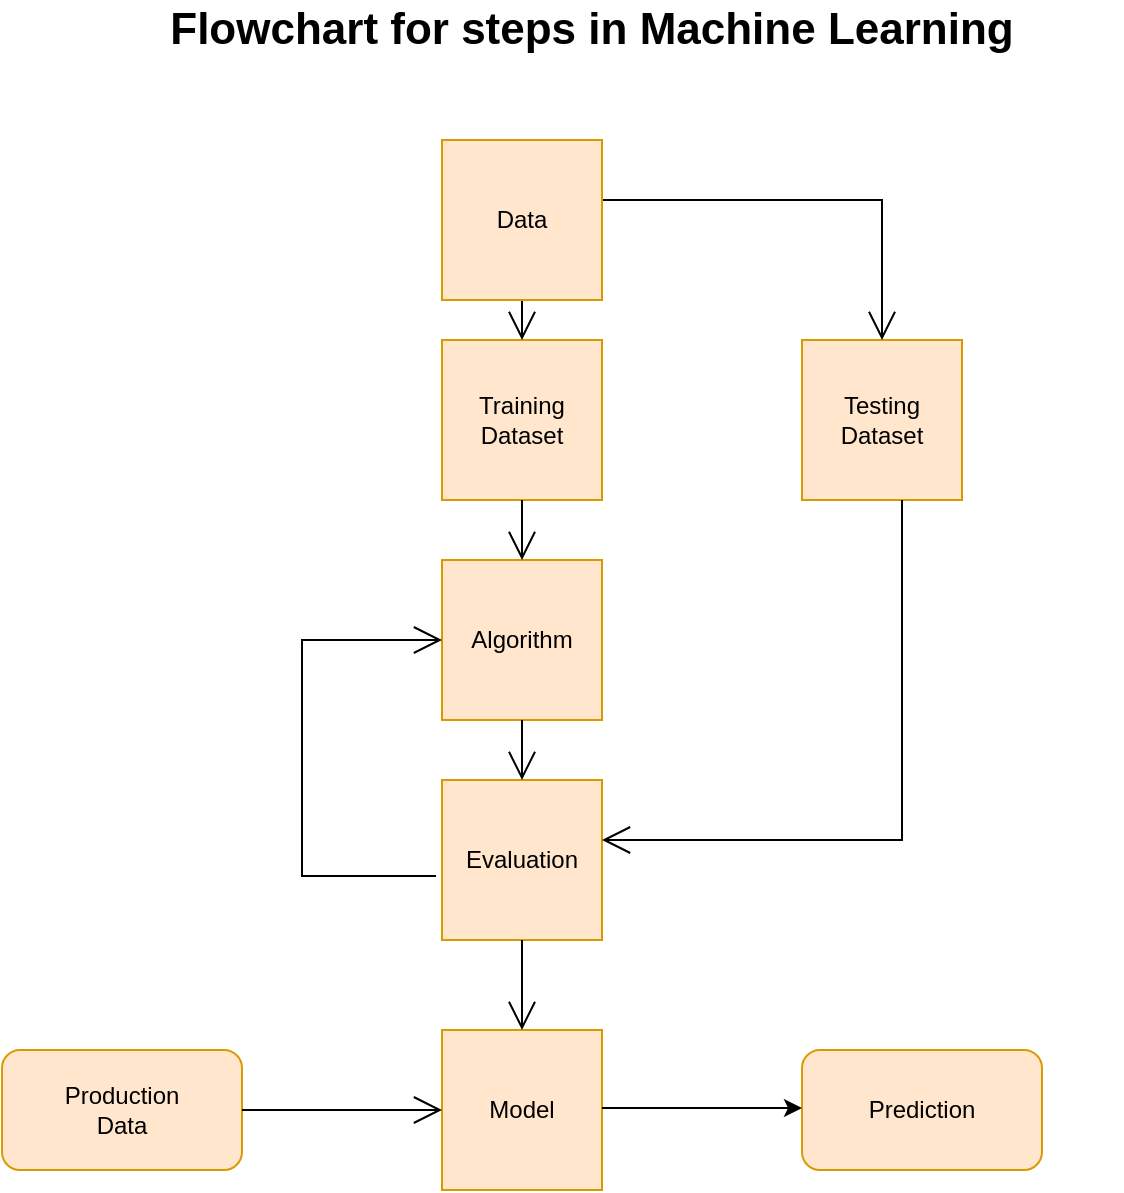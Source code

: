 <mxfile version="21.0.6" type="github">
  <diagram id="C5RBs43oDa-KdzZeNtuy" name="Page-1">
    <mxGraphModel dx="1050" dy="538" grid="1" gridSize="10" guides="1" tooltips="1" connect="1" arrows="1" fold="1" page="1" pageScale="1" pageWidth="827" pageHeight="1169" math="0" shadow="0">
      <root>
        <mxCell id="WIyWlLk6GJQsqaUBKTNV-0" />
        <mxCell id="WIyWlLk6GJQsqaUBKTNV-1" parent="WIyWlLk6GJQsqaUBKTNV-0" />
        <mxCell id="96QbWbsbyop-gWNmoLqP-0" value="Text" style="text;strokeColor=none;align=center;fillColor=none;html=1;verticalAlign=middle;whiteSpace=wrap;rounded=0;shadow=1;" vertex="1" parent="WIyWlLk6GJQsqaUBKTNV-1">
          <mxGeometry x="280" y="100" width="80" height="80" as="geometry" />
        </mxCell>
        <mxCell id="9f1DeH7rJXoFvEdKThcy-0" value="" style="whiteSpace=wrap;html=1;aspect=fixed;labelBackgroundColor=none;" parent="WIyWlLk6GJQsqaUBKTNV-1" vertex="1">
          <mxGeometry x="280" y="100" width="80" height="80" as="geometry" />
        </mxCell>
        <mxCell id="9f1DeH7rJXoFvEdKThcy-2" value="" style="whiteSpace=wrap;html=1;aspect=fixed;labelBackgroundColor=none;fillColor=#ffe6cc;strokeColor=#d79b00;" parent="WIyWlLk6GJQsqaUBKTNV-1" vertex="1">
          <mxGeometry x="280" y="200" width="80" height="80" as="geometry" />
        </mxCell>
        <mxCell id="9f1DeH7rJXoFvEdKThcy-3" value="" style="whiteSpace=wrap;html=1;aspect=fixed;labelBackgroundColor=none;fillColor=#ffe6cc;strokeColor=#d79b00;" parent="WIyWlLk6GJQsqaUBKTNV-1" vertex="1">
          <mxGeometry x="280" y="310" width="80" height="80" as="geometry" />
        </mxCell>
        <mxCell id="9f1DeH7rJXoFvEdKThcy-4" value="" style="whiteSpace=wrap;html=1;aspect=fixed;labelBackgroundColor=none;fillColor=#ffe6cc;strokeColor=#d79b00;" parent="WIyWlLk6GJQsqaUBKTNV-1" vertex="1">
          <mxGeometry x="280" y="420" width="80" height="80" as="geometry" />
        </mxCell>
        <mxCell id="9f1DeH7rJXoFvEdKThcy-5" value="" style="whiteSpace=wrap;html=1;aspect=fixed;labelBackgroundColor=none;fillColor=#ffe6cc;strokeColor=#d79b00;" parent="WIyWlLk6GJQsqaUBKTNV-1" vertex="1">
          <mxGeometry x="460" y="200" width="80" height="80" as="geometry" />
        </mxCell>
        <mxCell id="9f1DeH7rJXoFvEdKThcy-6" value="" style="whiteSpace=wrap;html=1;aspect=fixed;labelBackgroundColor=none;fillColor=#ffe6cc;strokeColor=#d79b00;" parent="WIyWlLk6GJQsqaUBKTNV-1" vertex="1">
          <mxGeometry x="280" y="545" width="80" height="80" as="geometry" />
        </mxCell>
        <mxCell id="9f1DeH7rJXoFvEdKThcy-7" value="" style="rounded=1;whiteSpace=wrap;html=1;labelBackgroundColor=none;fillColor=#ffe6cc;strokeColor=#d79b00;" parent="WIyWlLk6GJQsqaUBKTNV-1" vertex="1">
          <mxGeometry x="60" y="555" width="120" height="60" as="geometry" />
        </mxCell>
        <object label="" id="9f1DeH7rJXoFvEdKThcy-8">
          <mxCell style="rounded=1;whiteSpace=wrap;html=1;labelBackgroundColor=none;fillColor=#ffe6cc;strokeColor=#d79b00;" parent="WIyWlLk6GJQsqaUBKTNV-1" vertex="1">
            <mxGeometry x="460" y="555" width="120" height="60" as="geometry" />
          </mxCell>
        </object>
        <mxCell id="9f1DeH7rJXoFvEdKThcy-11" value="" style="endArrow=classic;html=1;rounded=0;labelBackgroundColor=none;fontColor=default;" parent="WIyWlLk6GJQsqaUBKTNV-1" edge="1">
          <mxGeometry relative="1" as="geometry">
            <mxPoint x="360" y="584" as="sourcePoint" />
            <mxPoint x="460" y="584" as="targetPoint" />
          </mxGeometry>
        </mxCell>
        <mxCell id="9f1DeH7rJXoFvEdKThcy-26" value="" style="endArrow=open;endFill=1;endSize=12;html=1;rounded=0;" parent="WIyWlLk6GJQsqaUBKTNV-1" source="9f1DeH7rJXoFvEdKThcy-3" target="9f1DeH7rJXoFvEdKThcy-4" edge="1">
          <mxGeometry width="160" relative="1" as="geometry">
            <mxPoint x="330" y="380" as="sourcePoint" />
            <mxPoint x="490" y="350" as="targetPoint" />
          </mxGeometry>
        </mxCell>
        <mxCell id="9f1DeH7rJXoFvEdKThcy-28" value="" style="endArrow=open;endFill=1;endSize=12;html=1;rounded=0;entryX=0;entryY=0.5;entryDx=0;entryDy=0;" parent="WIyWlLk6GJQsqaUBKTNV-1" target="9f1DeH7rJXoFvEdKThcy-6" edge="1">
          <mxGeometry width="160" relative="1" as="geometry">
            <mxPoint x="180" y="585" as="sourcePoint" />
            <mxPoint x="330" y="585" as="targetPoint" />
          </mxGeometry>
        </mxCell>
        <mxCell id="9f1DeH7rJXoFvEdKThcy-31" value="" style="endArrow=open;endFill=1;endSize=12;html=1;rounded=0;entryX=0.5;entryY=0;entryDx=0;entryDy=0;" parent="WIyWlLk6GJQsqaUBKTNV-1" target="9f1DeH7rJXoFvEdKThcy-5" edge="1">
          <mxGeometry width="160" relative="1" as="geometry">
            <mxPoint x="360" y="130" as="sourcePoint" />
            <mxPoint x="520" y="130" as="targetPoint" />
            <Array as="points">
              <mxPoint x="500" y="130" />
            </Array>
          </mxGeometry>
        </mxCell>
        <mxCell id="9f1DeH7rJXoFvEdKThcy-32" value="" style="endArrow=open;endFill=1;endSize=12;html=1;rounded=0;" parent="WIyWlLk6GJQsqaUBKTNV-1" edge="1">
          <mxGeometry width="160" relative="1" as="geometry">
            <mxPoint x="510" y="280" as="sourcePoint" />
            <mxPoint x="360" y="450" as="targetPoint" />
            <Array as="points">
              <mxPoint x="510" y="450" />
              <mxPoint x="490" y="450" />
            </Array>
          </mxGeometry>
        </mxCell>
        <mxCell id="9f1DeH7rJXoFvEdKThcy-33" value="" style="endArrow=open;endFill=1;endSize=12;html=1;rounded=0;exitX=0.5;exitY=1;exitDx=0;exitDy=0;entryX=0.5;entryY=0;entryDx=0;entryDy=0;" parent="WIyWlLk6GJQsqaUBKTNV-1" source="9f1DeH7rJXoFvEdKThcy-2" target="9f1DeH7rJXoFvEdKThcy-3" edge="1">
          <mxGeometry width="160" relative="1" as="geometry">
            <mxPoint x="330" y="350" as="sourcePoint" />
            <mxPoint x="490" y="350" as="targetPoint" />
          </mxGeometry>
        </mxCell>
        <mxCell id="9f1DeH7rJXoFvEdKThcy-34" value="" style="endArrow=open;endFill=1;endSize=12;html=1;rounded=0;exitX=0.5;exitY=1;exitDx=0;exitDy=0;entryX=0.5;entryY=0;entryDx=0;entryDy=0;" parent="WIyWlLk6GJQsqaUBKTNV-1" source="9f1DeH7rJXoFvEdKThcy-0" target="9f1DeH7rJXoFvEdKThcy-2" edge="1">
          <mxGeometry width="160" relative="1" as="geometry">
            <mxPoint x="330" y="350" as="sourcePoint" />
            <mxPoint x="490" y="350" as="targetPoint" />
          </mxGeometry>
        </mxCell>
        <mxCell id="9f1DeH7rJXoFvEdKThcy-35" value="" style="endArrow=open;endFill=1;endSize=12;html=1;rounded=0;exitX=0.5;exitY=1;exitDx=0;exitDy=0;" parent="WIyWlLk6GJQsqaUBKTNV-1" source="9f1DeH7rJXoFvEdKThcy-4" target="9f1DeH7rJXoFvEdKThcy-6" edge="1">
          <mxGeometry width="160" relative="1" as="geometry">
            <mxPoint x="330" y="370" as="sourcePoint" />
            <mxPoint x="490" y="370" as="targetPoint" />
          </mxGeometry>
        </mxCell>
        <mxCell id="9f1DeH7rJXoFvEdKThcy-36" value="" style="endArrow=open;endFill=1;endSize=12;html=1;rounded=0;exitX=-0.037;exitY=0.6;exitDx=0;exitDy=0;exitPerimeter=0;entryX=0;entryY=0.5;entryDx=0;entryDy=0;" parent="WIyWlLk6GJQsqaUBKTNV-1" source="9f1DeH7rJXoFvEdKThcy-4" target="9f1DeH7rJXoFvEdKThcy-3" edge="1">
          <mxGeometry width="160" relative="1" as="geometry">
            <mxPoint x="330" y="320" as="sourcePoint" />
            <mxPoint x="490" y="320" as="targetPoint" />
            <Array as="points">
              <mxPoint x="210" y="468" />
              <mxPoint x="210" y="350" />
            </Array>
          </mxGeometry>
        </mxCell>
        <mxCell id="96QbWbsbyop-gWNmoLqP-1" value="Data" style="text;strokeColor=#d79b00;align=center;fillColor=#ffe6cc;html=1;verticalAlign=middle;whiteSpace=wrap;rounded=0;" vertex="1" parent="WIyWlLk6GJQsqaUBKTNV-1">
          <mxGeometry x="280" y="100" width="80" height="80" as="geometry" />
        </mxCell>
        <mxCell id="96QbWbsbyop-gWNmoLqP-3" value="Training Dataset" style="text;strokeColor=none;align=center;fillColor=none;html=1;verticalAlign=middle;whiteSpace=wrap;rounded=0;" vertex="1" parent="WIyWlLk6GJQsqaUBKTNV-1">
          <mxGeometry x="290" y="225" width="60" height="30" as="geometry" />
        </mxCell>
        <mxCell id="96QbWbsbyop-gWNmoLqP-4" value="Algorithm" style="text;strokeColor=none;align=center;fillColor=none;html=1;verticalAlign=middle;whiteSpace=wrap;rounded=0;" vertex="1" parent="WIyWlLk6GJQsqaUBKTNV-1">
          <mxGeometry x="290" y="335" width="60" height="30" as="geometry" />
        </mxCell>
        <mxCell id="96QbWbsbyop-gWNmoLqP-5" value="Evaluation" style="text;strokeColor=none;align=center;fillColor=none;html=1;verticalAlign=middle;whiteSpace=wrap;rounded=0;" vertex="1" parent="WIyWlLk6GJQsqaUBKTNV-1">
          <mxGeometry x="290" y="445" width="60" height="30" as="geometry" />
        </mxCell>
        <mxCell id="96QbWbsbyop-gWNmoLqP-6" value="Testing Dataset" style="text;strokeColor=none;align=center;fillColor=none;html=1;verticalAlign=middle;whiteSpace=wrap;rounded=0;" vertex="1" parent="WIyWlLk6GJQsqaUBKTNV-1">
          <mxGeometry x="470" y="225" width="60" height="30" as="geometry" />
        </mxCell>
        <mxCell id="96QbWbsbyop-gWNmoLqP-7" value="Model" style="text;strokeColor=none;align=center;fillColor=none;html=1;verticalAlign=middle;whiteSpace=wrap;rounded=0;" vertex="1" parent="WIyWlLk6GJQsqaUBKTNV-1">
          <mxGeometry x="290" y="570" width="60" height="30" as="geometry" />
        </mxCell>
        <mxCell id="96QbWbsbyop-gWNmoLqP-8" value="Prediction" style="text;strokeColor=none;align=center;fillColor=none;html=1;verticalAlign=middle;whiteSpace=wrap;rounded=0;" vertex="1" parent="WIyWlLk6GJQsqaUBKTNV-1">
          <mxGeometry x="490" y="570" width="60" height="30" as="geometry" />
        </mxCell>
        <mxCell id="96QbWbsbyop-gWNmoLqP-9" value="Production Data" style="text;strokeColor=none;align=center;fillColor=none;html=1;verticalAlign=middle;whiteSpace=wrap;rounded=0;" vertex="1" parent="WIyWlLk6GJQsqaUBKTNV-1">
          <mxGeometry x="90" y="570" width="60" height="30" as="geometry" />
        </mxCell>
        <mxCell id="96QbWbsbyop-gWNmoLqP-11" value="Flowchart for steps in Machine Learning" style="text;strokeColor=none;align=center;fillColor=none;html=1;verticalAlign=middle;whiteSpace=wrap;rounded=0;fontStyle=1;fontSize=22;" vertex="1" parent="WIyWlLk6GJQsqaUBKTNV-1">
          <mxGeometry x="90" y="30" width="530" height="30" as="geometry" />
        </mxCell>
      </root>
    </mxGraphModel>
  </diagram>
</mxfile>
